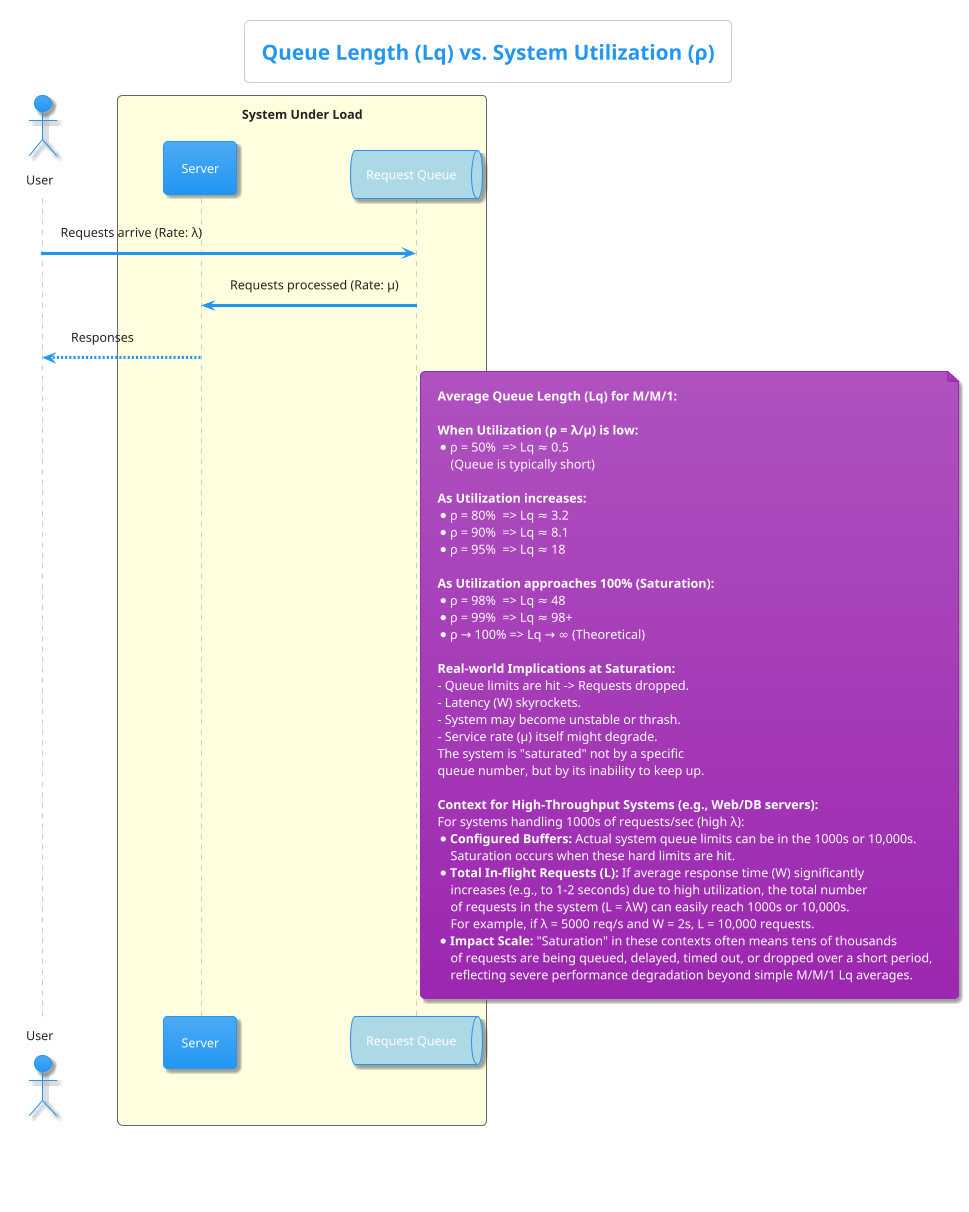 @startuml queue_length_vs_utilization
!theme materia

title Queue Length (Lq) vs. System Utilization (ρ)
caption Based on M/M/1 model: Lq = ρ² / (1 - ρ). This illustrates *average* queue length.

actor User

box "System Under Load" #LightYellow
    participant Server as S
    queue "Request Queue" as Q #LightBlue
end box

User -> Q : Requests arrive (Rate: λ)
Q -> S : Requests processed (Rate: μ)
S --> User : Responses

note right of Q
    <b>Average Queue Length (Lq) for M/M/1:</b>

    <b>When Utilization (ρ = λ/μ) is low:</b>
    *   ρ = 50%  => Lq ≈ 0.5
        (Queue is typically short)

    <b>As Utilization increases:</b>
    *   ρ = 80%  => Lq ≈ 3.2
    *   ρ = 90%  => Lq ≈ 8.1
    *   ρ = 95%  => Lq ≈ 18

    <b>As Utilization approaches 100% (Saturation):</b>
    *   ρ = 98%  => Lq ≈ 48
    *   ρ = 99%  => Lq ≈ 98+
    *   ρ → 100% => Lq → ∞ (Theoretical)

    <b>Real-world Implications at Saturation:</b>
    - Queue limits are hit -> Requests dropped.
    - Latency (W) skyrockets.
    - System may become unstable or thrash.
    - Service rate (μ) itself might degrade.
    The system is "saturated" not by a specific
    queue number, but by its inability to keep up.

    <b>Context for High-Throughput Systems (e.g., Web/DB servers):</b>
    For systems handling 1000s of requests/sec (high λ):
    *   **Configured Buffers:** Actual system queue limits can be in the 1000s or 10,000s.
        Saturation occurs when these hard limits are hit.
    *   **Total In-flight Requests (L):** If average response time (W) significantly
        increases (e.g., to 1-2 seconds) due to high utilization, the total number
        of requests in the system (L = λW) can easily reach 1000s or 10,000s.
        For example, if λ = 5000 req/s and W = 2s, L = 10,000 requests.
    *   **Impact Scale:** "Saturation" in these contexts often means tens of thousands
        of requests are being queued, delayed, timed out, or dropped over a short period,
        reflecting severe performance degradation beyond simple M/M/1 Lq averages.
end note
@enduml 